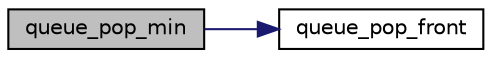 digraph "queue_pop_min"
{
  edge [fontname="Helvetica",fontsize="10",labelfontname="Helvetica",labelfontsize="10"];
  node [fontname="Helvetica",fontsize="10",shape=record];
  rankdir="LR";
  Node33 [label="queue_pop_min",height=0.2,width=0.4,color="black", fillcolor="grey75", style="filled", fontcolor="black"];
  Node33 -> Node34 [color="midnightblue",fontsize="10",style="solid",fontname="Helvetica"];
  Node34 [label="queue_pop_front",height=0.2,width=0.4,color="black", fillcolor="white", style="filled",URL="$main_8c.html#a3abdffbd92a57774e720d4cc8aa8e997"];
}
